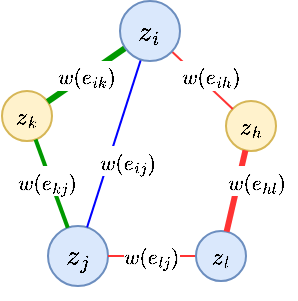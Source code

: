 <mxfile version="26.2.9">
  <diagram name="Page-1" id="boo6m4YLyro9kjkW5rnf">
    <mxGraphModel dx="819" dy="375" grid="1" gridSize="10" guides="1" tooltips="1" connect="1" arrows="1" fold="1" page="1" pageScale="1" pageWidth="827" pageHeight="1169" math="1" shadow="0">
      <root>
        <mxCell id="0" />
        <mxCell id="1" parent="0" />
        <mxCell id="J7mu65JZnzgbX4srb6xb-15" value="" style="endArrow=none;html=1;rounded=0;strokeColor=#FF3333;" parent="1" source="KRFrp5OOAKagA70dPWdG-9" target="J7mu65JZnzgbX4srb6xb-2" edge="1">
          <mxGeometry width="50" height="50" relative="1" as="geometry">
            <mxPoint x="340" y="430" as="sourcePoint" />
            <mxPoint x="390" y="380" as="targetPoint" />
          </mxGeometry>
        </mxCell>
        <mxCell id="J7mu65JZnzgbX4srb6xb-2" value="&lt;font style=&quot;font-size: 10px;&quot;&gt;\(z_l\)&lt;/font&gt;" style="ellipse;whiteSpace=wrap;html=1;aspect=fixed;fillColor=#dae8fc;strokeColor=#6c8ebf;" parent="1" vertex="1">
          <mxGeometry x="374" y="452.5" width="25" height="25" as="geometry" />
        </mxCell>
        <mxCell id="J7mu65JZnzgbX4srb6xb-6" value="&lt;font style=&quot;font-size: 10px;&quot;&gt;\(z_h\)&lt;/font&gt;" style="ellipse;whiteSpace=wrap;html=1;aspect=fixed;fillColor=#fff2cc;strokeColor=#d6b656;" parent="1" vertex="1">
          <mxGeometry x="389" y="387.5" width="25" height="25" as="geometry" />
        </mxCell>
        <mxCell id="J7mu65JZnzgbX4srb6xb-8" value="&lt;b&gt;\(z_j\)&lt;/b&gt;" style="ellipse;whiteSpace=wrap;html=1;aspect=fixed;fillColor=#dae8fc;strokeColor=#6c8ebf;" parent="1" vertex="1">
          <mxGeometry x="300" y="450" width="30" height="30" as="geometry" />
        </mxCell>
        <mxCell id="J7mu65JZnzgbX4srb6xb-10" value="&lt;font style=&quot;font-size: 10px;&quot;&gt;\(z_k\)&lt;/font&gt;" style="ellipse;whiteSpace=wrap;html=1;aspect=fixed;fillColor=#fff2cc;strokeColor=#d6b656;" parent="1" vertex="1">
          <mxGeometry x="277" y="382.5" width="25" height="25" as="geometry" />
        </mxCell>
        <mxCell id="J7mu65JZnzgbX4srb6xb-17" value="" style="endArrow=none;html=1;rounded=0;strokeWidth=3;strokeColor=#FF3333;" parent="1" source="J7mu65JZnzgbX4srb6xb-6" target="J7mu65JZnzgbX4srb6xb-2" edge="1">
          <mxGeometry width="50" height="50" relative="1" as="geometry">
            <mxPoint x="340" y="430" as="sourcePoint" />
            <mxPoint x="390" y="380" as="targetPoint" />
          </mxGeometry>
        </mxCell>
        <mxCell id="J7mu65JZnzgbX4srb6xb-18" value="" style="endArrow=none;html=1;rounded=0;strokeColor=#FF3333;" parent="1" source="J7mu65JZnzgbX4srb6xb-6" target="KRFrp5OOAKagA70dPWdG-3" edge="1">
          <mxGeometry width="50" height="50" relative="1" as="geometry">
            <mxPoint x="340" y="430" as="sourcePoint" />
            <mxPoint x="368.908" y="373.563" as="targetPoint" />
          </mxGeometry>
        </mxCell>
        <mxCell id="J7mu65JZnzgbX4srb6xb-29" value="" style="endArrow=none;html=1;rounded=0;strokeColor=#009900;strokeWidth=2;" parent="1" source="J7mu65JZnzgbX4srb6xb-8" target="J7mu65JZnzgbX4srb6xb-10" edge="1">
          <mxGeometry width="50" height="50" relative="1" as="geometry">
            <mxPoint x="340" y="460" as="sourcePoint" />
            <mxPoint x="390" y="410" as="targetPoint" />
          </mxGeometry>
        </mxCell>
        <mxCell id="J7mu65JZnzgbX4srb6xb-31" value="" style="endArrow=none;html=1;rounded=0;strokeColor=#009900;strokeWidth=3;" parent="1" source="KRFrp5OOAKagA70dPWdG-3" target="J7mu65JZnzgbX4srb6xb-10" edge="1">
          <mxGeometry width="50" height="50" relative="1" as="geometry">
            <mxPoint x="348.65" y="365.759" as="sourcePoint" />
            <mxPoint x="390" y="410" as="targetPoint" />
          </mxGeometry>
        </mxCell>
        <mxCell id="J7mu65JZnzgbX4srb6xb-45" value="" style="endArrow=none;html=1;rounded=0;strokeWidth=1;strokeColor=#0000FF;" parent="1" source="J7mu65JZnzgbX4srb6xb-8" target="KRFrp5OOAKagA70dPWdG-3" edge="1">
          <mxGeometry width="50" height="50" relative="1" as="geometry">
            <mxPoint x="357.778" y="410" as="sourcePoint" />
            <mxPoint x="354.494" y="372.685" as="targetPoint" />
          </mxGeometry>
        </mxCell>
        <mxCell id="KRFrp5OOAKagA70dPWdG-3" value="&lt;div&gt;&lt;b&gt;\(z_i\)&lt;/b&gt;&lt;/div&gt;" style="ellipse;whiteSpace=wrap;html=1;aspect=fixed;fillColor=#dae8fc;strokeColor=#6c8ebf;" vertex="1" parent="1">
          <mxGeometry x="336" y="337.5" width="30" height="30" as="geometry" />
        </mxCell>
        <mxCell id="KRFrp5OOAKagA70dPWdG-11" value="" style="endArrow=none;html=1;rounded=0;strokeColor=#FF3333;" edge="1" parent="1" source="J7mu65JZnzgbX4srb6xb-8" target="KRFrp5OOAKagA70dPWdG-9">
          <mxGeometry width="50" height="50" relative="1" as="geometry">
            <mxPoint x="330" y="465" as="sourcePoint" />
            <mxPoint x="389" y="465" as="targetPoint" />
          </mxGeometry>
        </mxCell>
        <mxCell id="KRFrp5OOAKagA70dPWdG-9" value="&lt;span style=&quot;text-wrap-mode: nowrap;&quot;&gt;&lt;font style=&quot;font-size: 9px;&quot;&gt;\( w(e_{lj}) \)&lt;/font&gt;&lt;/span&gt;" style="rounded=0;whiteSpace=wrap;html=1;fillColor=default;strokeColor=none;" vertex="1" parent="1">
          <mxGeometry x="338" y="460" width="28" height="10" as="geometry" />
        </mxCell>
        <mxCell id="KRFrp5OOAKagA70dPWdG-13" value="&lt;span style=&quot;text-wrap-mode: nowrap;&quot;&gt;&lt;font style=&quot;font-size: 9px;&quot;&gt;\( w(e_{ij}) \)&lt;/font&gt;&lt;/span&gt;" style="rounded=0;whiteSpace=wrap;html=1;fillColor=default;strokeColor=none;" vertex="1" parent="1">
          <mxGeometry x="320" y="410" width="40" height="15" as="geometry" />
        </mxCell>
        <mxCell id="KRFrp5OOAKagA70dPWdG-14" value="&lt;span style=&quot;text-wrap-mode: nowrap;&quot;&gt;&lt;font style=&quot;font-size: 9px;&quot;&gt;\( w(e_{hl}) \)&lt;/font&gt;&lt;/span&gt;" style="rounded=0;whiteSpace=wrap;html=1;fillColor=default;strokeColor=none;" vertex="1" parent="1">
          <mxGeometry x="384" y="420" width="40" height="15" as="geometry" />
        </mxCell>
        <mxCell id="KRFrp5OOAKagA70dPWdG-15" value="&lt;span style=&quot;text-wrap-mode: nowrap;&quot;&gt;&lt;font style=&quot;font-size: 9px;&quot;&gt;\( w(e_{ih}) \)&lt;/font&gt;&lt;/span&gt;" style="rounded=0;whiteSpace=wrap;html=1;fillColor=default;strokeColor=none;" vertex="1" parent="1">
          <mxGeometry x="365" y="367.5" width="34" height="15" as="geometry" />
        </mxCell>
        <mxCell id="KRFrp5OOAKagA70dPWdG-16" value="&lt;span style=&quot;text-wrap-mode: nowrap;&quot;&gt;&lt;font style=&quot;font-size: 9px;&quot;&gt;\( w(e_{ik}) \)&lt;/font&gt;&lt;/span&gt;" style="rounded=0;whiteSpace=wrap;html=1;fillColor=default;strokeColor=none;" vertex="1" parent="1">
          <mxGeometry x="304" y="367.5" width="30" height="15" as="geometry" />
        </mxCell>
        <mxCell id="KRFrp5OOAKagA70dPWdG-17" value="&lt;span style=&quot;text-wrap-mode: nowrap;&quot;&gt;&lt;font style=&quot;font-size: 9px;&quot;&gt;\( w(e_{kj}) \)&lt;/font&gt;&lt;/span&gt;" style="rounded=0;whiteSpace=wrap;html=1;fillColor=default;strokeColor=none;" vertex="1" parent="1">
          <mxGeometry x="280" y="420" width="40" height="15" as="geometry" />
        </mxCell>
      </root>
    </mxGraphModel>
  </diagram>
</mxfile>
